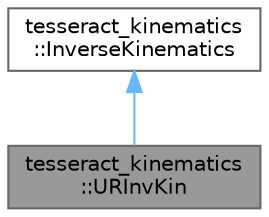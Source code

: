 digraph "tesseract_kinematics::URInvKin"
{
 // LATEX_PDF_SIZE
  bgcolor="transparent";
  edge [fontname=Helvetica,fontsize=10,labelfontname=Helvetica,labelfontsize=10];
  node [fontname=Helvetica,fontsize=10,shape=box,height=0.2,width=0.4];
  Node1 [label="tesseract_kinematics\l::URInvKin",height=0.2,width=0.4,color="gray40", fillcolor="grey60", style="filled", fontcolor="black",tooltip="Universal Robot Inverse Kinematics Implementation."];
  Node2 -> Node1 [dir="back",color="steelblue1",style="solid"];
  Node2 [label="tesseract_kinematics\l::InverseKinematics",height=0.2,width=0.4,color="gray40", fillcolor="white", style="filled",URL="$de/d1c/classtesseract__kinematics_1_1InverseKinematics.html",tooltip="Inverse kinematics functions."];
}
